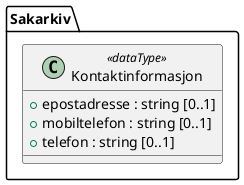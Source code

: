 @startuml
class Sakarkiv.Kontaktinformasjon <<dataType>> {
  +epostadresse : string [0..1]
  +mobiltelefon : string [0..1]
  +telefon : string [0..1]
}
@enduml
